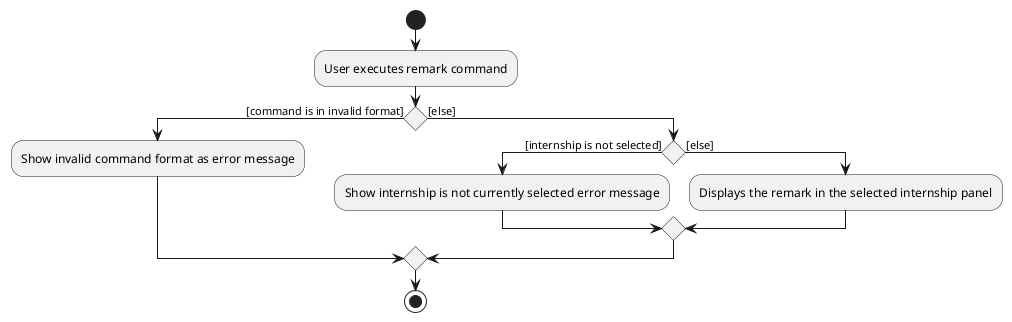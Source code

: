 @startuml
start
:User executes remark command;

if () then ([command is in invalid format])
    :Show invalid command format as error message;

else ([else])
    if () then ([internship is not selected])
    :Show internship is not currently selected error message;
    else([else])
    :Displays the remark in the selected internship panel;
    endif
endif
stop

@enduml
